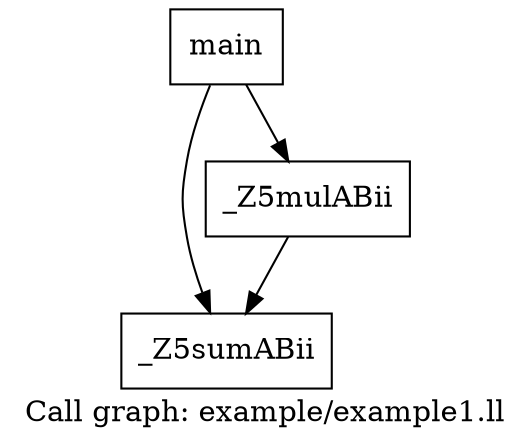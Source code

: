 digraph "Call graph: example/example1.ll" {
	label="Call graph: example/example1.ll";

	Node0x5639ee950b60 [shape=record,label="{_Z5sumABii}"];
	Node0x5639ee950c10 [shape=record,label="{_Z5mulABii}"];
	Node0x5639ee950c10 -> Node0x5639ee950b60;
	Node0x5639ee950c90 [shape=record,label="{main}"];
	Node0x5639ee950c90 -> Node0x5639ee950b60;
	Node0x5639ee950c90 -> Node0x5639ee950c10;
}
